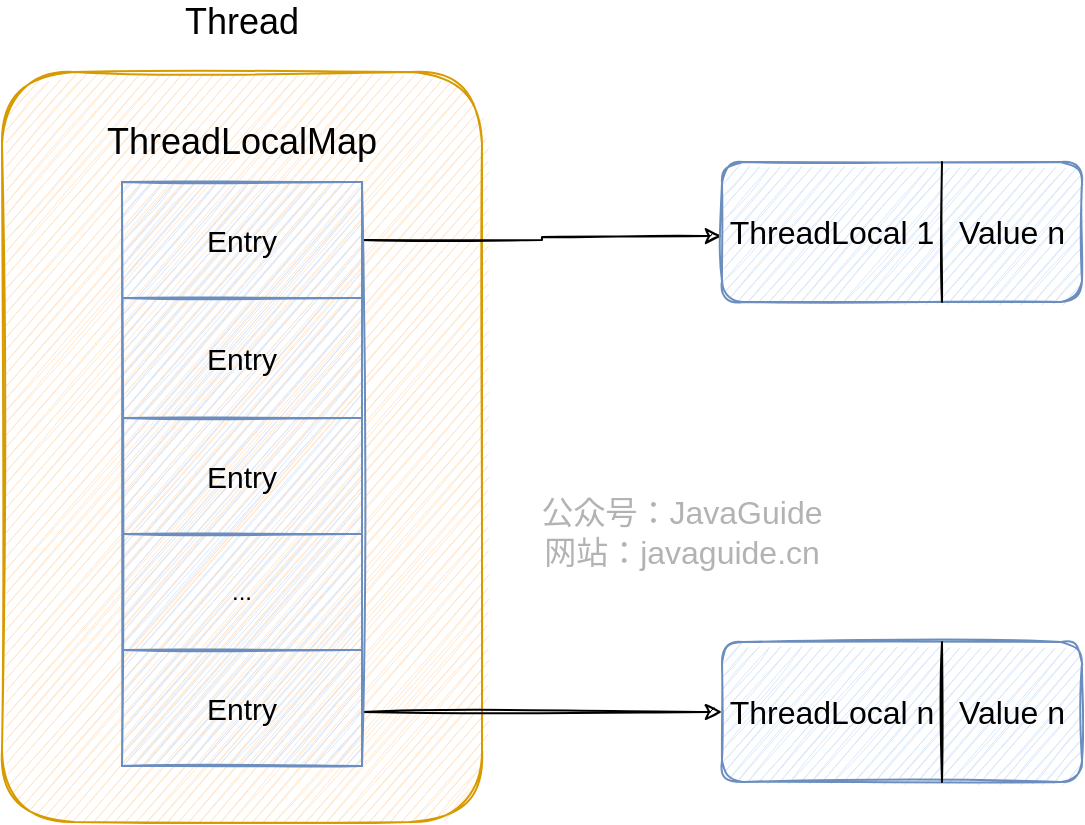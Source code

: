 <mxfile version="13.4.5" type="device"><diagram id="XZHCjfYPnYWvLepVL7Sq" name="Page-1"><mxGraphModel dx="1106" dy="997" grid="1" gridSize="10" guides="1" tooltips="1" connect="1" arrows="1" fold="1" page="1" pageScale="1" pageWidth="1169" pageHeight="1654" math="0" shadow="0"><root><mxCell id="0"/><mxCell id="1" parent="0"/><mxCell id="2wZqYNrPAsulkfKf-CuQ-8" value="" style="rounded=1;whiteSpace=wrap;html=1;sketch=1;fontSize=20;shadow=0;fillColor=#ffe6cc;strokeColor=#d79b00;" parent="1" vertex="1"><mxGeometry x="340" y="215" width="240" height="375" as="geometry"/></mxCell><mxCell id="2wZqYNrPAsulkfKf-CuQ-3" value="公众号：JavaGuide&lt;br style=&quot;font-size: 16px&quot;&gt;网站：javaguide.cn" style="text;html=1;strokeColor=none;fillColor=none;align=center;verticalAlign=middle;whiteSpace=wrap;rounded=0;labelBackgroundColor=none;fontSize=16;fontColor=#B3B3B3;rotation=0;sketch=1;shadow=0;" parent="1" vertex="1"><mxGeometry x="590" y="440" width="180" height="10" as="geometry"/></mxCell><mxCell id="2wZqYNrPAsulkfKf-CuQ-18" value="&lt;font style=&quot;font-size: 18px&quot;&gt;Thread&lt;/font&gt;" style="text;html=1;strokeColor=none;fillColor=none;align=center;verticalAlign=middle;whiteSpace=wrap;rounded=0;" parent="1" vertex="1"><mxGeometry x="430" y="180" width="60" height="20" as="geometry"/></mxCell><mxCell id="2wZqYNrPAsulkfKf-CuQ-70" style="edgeStyle=orthogonalEdgeStyle;rounded=0;orthogonalLoop=1;jettySize=auto;html=1;fontSize=16;sketch=1;" parent="1" edge="1"><mxGeometry relative="1" as="geometry"><mxPoint x="700" y="535" as="targetPoint"/><mxPoint x="520" y="535" as="sourcePoint"/></mxGeometry></mxCell><mxCell id="2wZqYNrPAsulkfKf-CuQ-71" style="edgeStyle=orthogonalEdgeStyle;rounded=0;sketch=1;orthogonalLoop=1;jettySize=auto;html=1;entryX=0;entryY=0.5;entryDx=0;entryDy=0;fontSize=16;" parent="1" source="2wZqYNrPAsulkfKf-CuQ-50" edge="1"><mxGeometry relative="1" as="geometry"><mxPoint x="700" y="297" as="targetPoint"/></mxGeometry></mxCell><mxCell id="2wZqYNrPAsulkfKf-CuQ-72" value="" style="rounded=1;whiteSpace=wrap;html=1;sketch=1;fontSize=16;align=center;fillColor=#dae8fc;strokeColor=#6c8ebf;" parent="1" vertex="1"><mxGeometry x="700" y="500" width="180" height="70" as="geometry"/></mxCell><mxCell id="2wZqYNrPAsulkfKf-CuQ-73" value="&lt;font style=&quot;font-size: 18px&quot;&gt;ThreadLocalMap&lt;/font&gt;" style="text;html=1;strokeColor=none;fillColor=none;align=center;verticalAlign=middle;whiteSpace=wrap;rounded=0;" parent="1" vertex="1"><mxGeometry x="430" y="240" width="60" height="20" as="geometry"/></mxCell><mxCell id="2wZqYNrPAsulkfKf-CuQ-76" value="&lt;font style=&quot;font-size: 16px&quot;&gt;ThreadLocal&amp;nbsp;n&lt;/font&gt;" style="text;html=1;strokeColor=none;fillColor=none;align=center;verticalAlign=middle;whiteSpace=wrap;rounded=0;sketch=1;fontSize=16;" parent="1" vertex="1"><mxGeometry x="690" y="525" width="130" height="20" as="geometry"/></mxCell><mxCell id="2wZqYNrPAsulkfKf-CuQ-77" value="" style="endArrow=none;html=1;fontSize=16;sketch=1;exitX=0.5;exitY=1;exitDx=0;exitDy=0;" parent="1" edge="1"><mxGeometry width="50" height="50" relative="1" as="geometry"><mxPoint x="810" y="570" as="sourcePoint"/><mxPoint x="810" y="500" as="targetPoint"/></mxGeometry></mxCell><mxCell id="2wZqYNrPAsulkfKf-CuQ-79" value="&lt;font style=&quot;font-size: 16px&quot;&gt;Value n&lt;/font&gt;" style="text;html=1;strokeColor=none;fillColor=none;align=center;verticalAlign=middle;whiteSpace=wrap;rounded=0;sketch=1;fontSize=16;" parent="1" vertex="1"><mxGeometry x="810" y="525" width="70" height="20" as="geometry"/></mxCell><mxCell id="2wZqYNrPAsulkfKf-CuQ-49" value="" style="shape=table;html=1;whiteSpace=wrap;startSize=0;container=1;collapsible=0;childLayout=tableLayout;rounded=1;fillColor=#dae8fc;strokeColor=#6c8ebf;fontSize=16;sketch=1;" parent="1" vertex="1"><mxGeometry x="400" y="270" width="120" height="292" as="geometry"/></mxCell><mxCell id="2wZqYNrPAsulkfKf-CuQ-50" value="" style="shape=partialRectangle;html=1;whiteSpace=wrap;collapsible=0;dropTarget=0;pointerEvents=0;fillColor=none;top=0;left=0;bottom=0;right=0;points=[[0,0.5],[1,0.5]];portConstraint=eastwest;" parent="2wZqYNrPAsulkfKf-CuQ-49" vertex="1"><mxGeometry width="120" height="58" as="geometry"/></mxCell><mxCell id="2wZqYNrPAsulkfKf-CuQ-51" value="&lt;font style=&quot;font-size: 15px&quot;&gt;Entry&lt;/font&gt;" style="shape=partialRectangle;html=1;whiteSpace=wrap;connectable=0;overflow=hidden;fillColor=none;top=0;left=0;bottom=0;right=0;" parent="2wZqYNrPAsulkfKf-CuQ-50" vertex="1"><mxGeometry width="120" height="58" as="geometry"/></mxCell><mxCell id="2wZqYNrPAsulkfKf-CuQ-52" value="" style="shape=partialRectangle;html=1;whiteSpace=wrap;collapsible=0;dropTarget=0;pointerEvents=0;fillColor=none;top=0;left=0;bottom=0;right=0;points=[[0,0.5],[1,0.5]];portConstraint=eastwest;" parent="2wZqYNrPAsulkfKf-CuQ-49" vertex="1"><mxGeometry y="58" width="120" height="60" as="geometry"/></mxCell><mxCell id="2wZqYNrPAsulkfKf-CuQ-53" value="&lt;span style=&quot;font-size: 15px&quot;&gt;Entry&lt;/span&gt;" style="shape=partialRectangle;html=1;whiteSpace=wrap;connectable=0;overflow=hidden;fillColor=none;top=0;left=0;bottom=0;right=0;" parent="2wZqYNrPAsulkfKf-CuQ-52" vertex="1"><mxGeometry width="120" height="60" as="geometry"/></mxCell><mxCell id="2wZqYNrPAsulkfKf-CuQ-54" value="" style="shape=partialRectangle;html=1;whiteSpace=wrap;collapsible=0;dropTarget=0;pointerEvents=0;fillColor=none;top=0;left=0;bottom=0;right=0;points=[[0,0.5],[1,0.5]];portConstraint=eastwest;" parent="2wZqYNrPAsulkfKf-CuQ-49" vertex="1"><mxGeometry y="118" width="120" height="58" as="geometry"/></mxCell><mxCell id="2wZqYNrPAsulkfKf-CuQ-55" value="&lt;span style=&quot;font-size: 15px&quot;&gt;Entry&lt;/span&gt;" style="shape=partialRectangle;html=1;whiteSpace=wrap;connectable=0;overflow=hidden;fillColor=none;top=0;left=0;bottom=0;right=0;" parent="2wZqYNrPAsulkfKf-CuQ-54" vertex="1"><mxGeometry width="120" height="58" as="geometry"/></mxCell><mxCell id="2wZqYNrPAsulkfKf-CuQ-56" value="" style="shape=partialRectangle;html=1;whiteSpace=wrap;collapsible=0;dropTarget=0;pointerEvents=0;fillColor=none;top=0;left=0;bottom=0;right=0;points=[[0,0.5],[1,0.5]];portConstraint=eastwest;verticalAlign=middle;align=center;" parent="2wZqYNrPAsulkfKf-CuQ-49" vertex="1"><mxGeometry y="176" width="120" height="58" as="geometry"/></mxCell><mxCell id="2wZqYNrPAsulkfKf-CuQ-57" value="..." style="shape=partialRectangle;html=1;whiteSpace=wrap;connectable=0;overflow=hidden;fillColor=none;top=0;left=0;bottom=0;right=0;" parent="2wZqYNrPAsulkfKf-CuQ-56" vertex="1"><mxGeometry width="120" height="58" as="geometry"/></mxCell><mxCell id="2wZqYNrPAsulkfKf-CuQ-58" value="" style="shape=partialRectangle;html=1;whiteSpace=wrap;collapsible=0;dropTarget=0;pointerEvents=0;fillColor=none;top=0;left=0;bottom=0;right=0;points=[[0,0.5],[1,0.5]];portConstraint=eastwest;" parent="2wZqYNrPAsulkfKf-CuQ-49" vertex="1"><mxGeometry y="234" width="120" height="58" as="geometry"/></mxCell><mxCell id="2wZqYNrPAsulkfKf-CuQ-59" value="&lt;span style=&quot;font-size: 15px&quot;&gt;Entry&lt;/span&gt;" style="shape=partialRectangle;html=1;whiteSpace=wrap;connectable=0;overflow=hidden;fillColor=none;top=0;left=0;bottom=0;right=0;" parent="2wZqYNrPAsulkfKf-CuQ-58" vertex="1"><mxGeometry width="120" height="58" as="geometry"/></mxCell><mxCell id="n_SynOgJnCvE5vD8aKmY-3" value="" style="rounded=1;whiteSpace=wrap;html=1;sketch=1;fontSize=16;align=center;fillColor=#dae8fc;strokeColor=#6c8ebf;" vertex="1" parent="1"><mxGeometry x="700" y="260" width="180" height="70" as="geometry"/></mxCell><mxCell id="n_SynOgJnCvE5vD8aKmY-4" value="" style="endArrow=none;html=1;fontSize=16;sketch=1;exitX=0.5;exitY=1;exitDx=0;exitDy=0;" edge="1" parent="1"><mxGeometry width="50" height="50" relative="1" as="geometry"><mxPoint x="810" y="330" as="sourcePoint"/><mxPoint x="810" y="260" as="targetPoint"/></mxGeometry></mxCell><mxCell id="n_SynOgJnCvE5vD8aKmY-5" value="&lt;font style=&quot;font-size: 16px&quot;&gt;Value n&lt;/font&gt;" style="text;html=1;strokeColor=none;fillColor=none;align=center;verticalAlign=middle;whiteSpace=wrap;rounded=0;sketch=1;fontSize=16;" vertex="1" parent="1"><mxGeometry x="810" y="285" width="70" height="20" as="geometry"/></mxCell><mxCell id="n_SynOgJnCvE5vD8aKmY-7" value="&lt;font style=&quot;font-size: 16px&quot;&gt;ThreadLocal 1&lt;/font&gt;" style="text;html=1;strokeColor=none;fillColor=none;align=center;verticalAlign=middle;whiteSpace=wrap;rounded=0;sketch=1;fontSize=16;" vertex="1" parent="1"><mxGeometry x="690" y="285" width="130" height="20" as="geometry"/></mxCell></root></mxGraphModel></diagram></mxfile>
